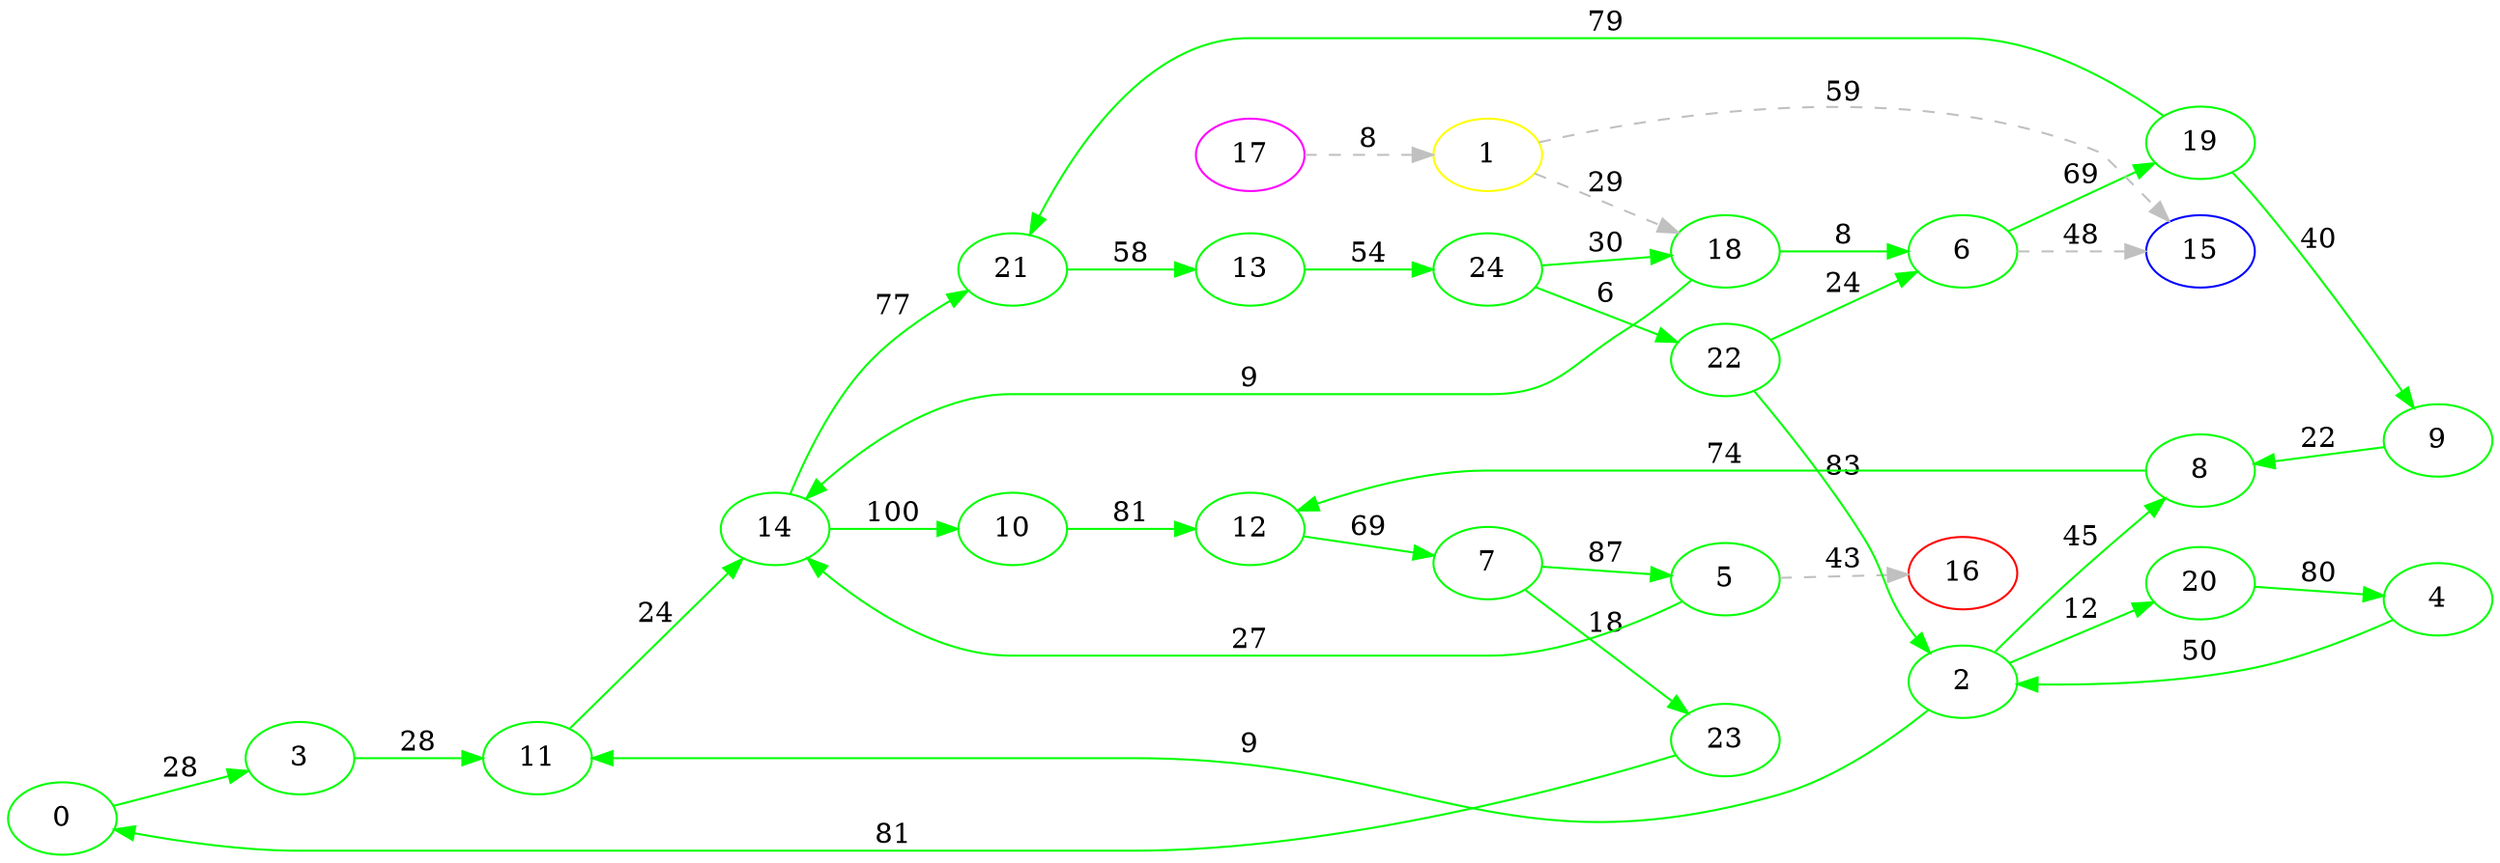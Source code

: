 digraph G {
ranksep = "equally";
rankdir = LR;
{rank = same; 0; };
{rank = same; 3; };
{rank = same; 11; };
{rank = same; 14; };
{rank = same; 10; 21; };
{rank = same; 12; 13; };
{rank = same; 7; 24; };
{rank = same; 23; 5; 18; 22; };
{rank = same; 16; 6; 2; };
{rank = same; 19; 15; 20; 8; };
{rank = same; 9; 4; };
{rank = same; };
{rank = same; 1; };
{rank = same; };
{rank = same; 17; };
{rank = same; };
16 [color = "red"];
15 [color = "blue"];
4 [color = "green"];
20 [color = "green"];
2 [color = "green"];
22 [color = "green"];
8 [color = "green"];
9 [color = "green"];
19 [color = "green"];
6 [color = "green"];
18 [color = "green"];
24 [color = "green"];
13 [color = "green"];
21 [color = "green"];
5 [color = "green"];
23 [color = "green"];
7 [color = "green"];
12 [color = "green"];
10 [color = "green"];
14 [color = "green"];
11 [color = "green"];
3 [color = "green"];
0 [color = "green"];
1 [color = "yellow"];
17 [color = "magenta"];
0->3[label="28" color = "green"];
3->11[label="28" color = "green"];
11->14[label="24" color = "green"];
14->10[label="100" color = "green"];
14->21[label="77" color = "green"];
10->12[label="81" color = "green"];
21->13[label="58" color = "green"];
12->7[label="69" color = "green"];
13->24[label="54" color = "green"];
7->23[label="18" color = "green"];
7->5[label="87" color = "green"];
24->18[label="30" color = "green"];
24->22[label="6" color = "green"];
23->0[label="81" color = "green"];
5->14[label="27" color = "green"];
5->16[label="43" color = "grey" style = "dashed"];
18->6[label="8" color = "green"];
18->14[label="9" color = "green"];
22->2[label="83" color = "green"];
22->6[label="24" color = "green"];
16
6->19[label="69" color = "green"];
6->15[label="48" color = "grey" style = "dashed"];
2->11[label="9" color = "green"];
2->20[label="12" color = "green"];
2->8[label="45" color = "green"];
19->21[label="79" color = "green"];
19->9[label="40" color = "green"];
15
20->4[label="80" color = "green"];
8->12[label="74" color = "green"];
9->8[label="22" color = "green"];
4->2[label="50" color = "green"];
1->18[label="29" color = "grey" style = "dashed"];
1->15[label="59" color = "grey" style = "dashed"];
17->1[label="8" color = "grey" style = "dashed"];
}
